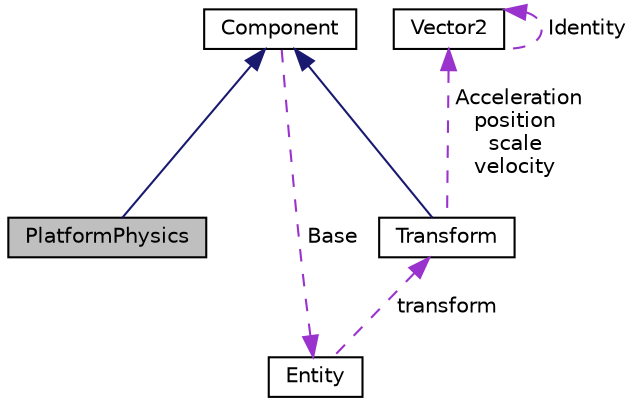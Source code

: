 digraph "PlatformPhysics"
{
 // LATEX_PDF_SIZE
  edge [fontname="Helvetica",fontsize="10",labelfontname="Helvetica",labelfontsize="10"];
  node [fontname="Helvetica",fontsize="10",shape=record];
  Node1 [label="PlatformPhysics",height=0.2,width=0.4,color="black", fillcolor="grey75", style="filled", fontcolor="black",tooltip=" "];
  Node2 -> Node1 [dir="back",color="midnightblue",fontsize="10",style="solid",fontname="Helvetica"];
  Node2 [label="Component",height=0.2,width=0.4,color="black", fillcolor="white", style="filled",URL="$class_component.html",tooltip=" "];
  Node3 -> Node2 [dir="back",color="darkorchid3",fontsize="10",style="dashed",label=" Base" ,fontname="Helvetica"];
  Node3 [label="Entity",height=0.2,width=0.4,color="black", fillcolor="white", style="filled",URL="$class_entity.html",tooltip=" "];
  Node4 -> Node3 [dir="back",color="darkorchid3",fontsize="10",style="dashed",label=" transform" ,fontname="Helvetica"];
  Node4 [label="Transform",height=0.2,width=0.4,color="black", fillcolor="white", style="filled",URL="$class_transform.html",tooltip=" "];
  Node2 -> Node4 [dir="back",color="midnightblue",fontsize="10",style="solid",fontname="Helvetica"];
  Node5 -> Node4 [dir="back",color="darkorchid3",fontsize="10",style="dashed",label=" Acceleration\nposition\nscale\nvelocity" ,fontname="Helvetica"];
  Node5 [label="Vector2",height=0.2,width=0.4,color="black", fillcolor="white", style="filled",URL="$struct_vector2.html",tooltip=" "];
  Node5 -> Node5 [dir="back",color="darkorchid3",fontsize="10",style="dashed",label=" Identity" ,fontname="Helvetica"];
}
